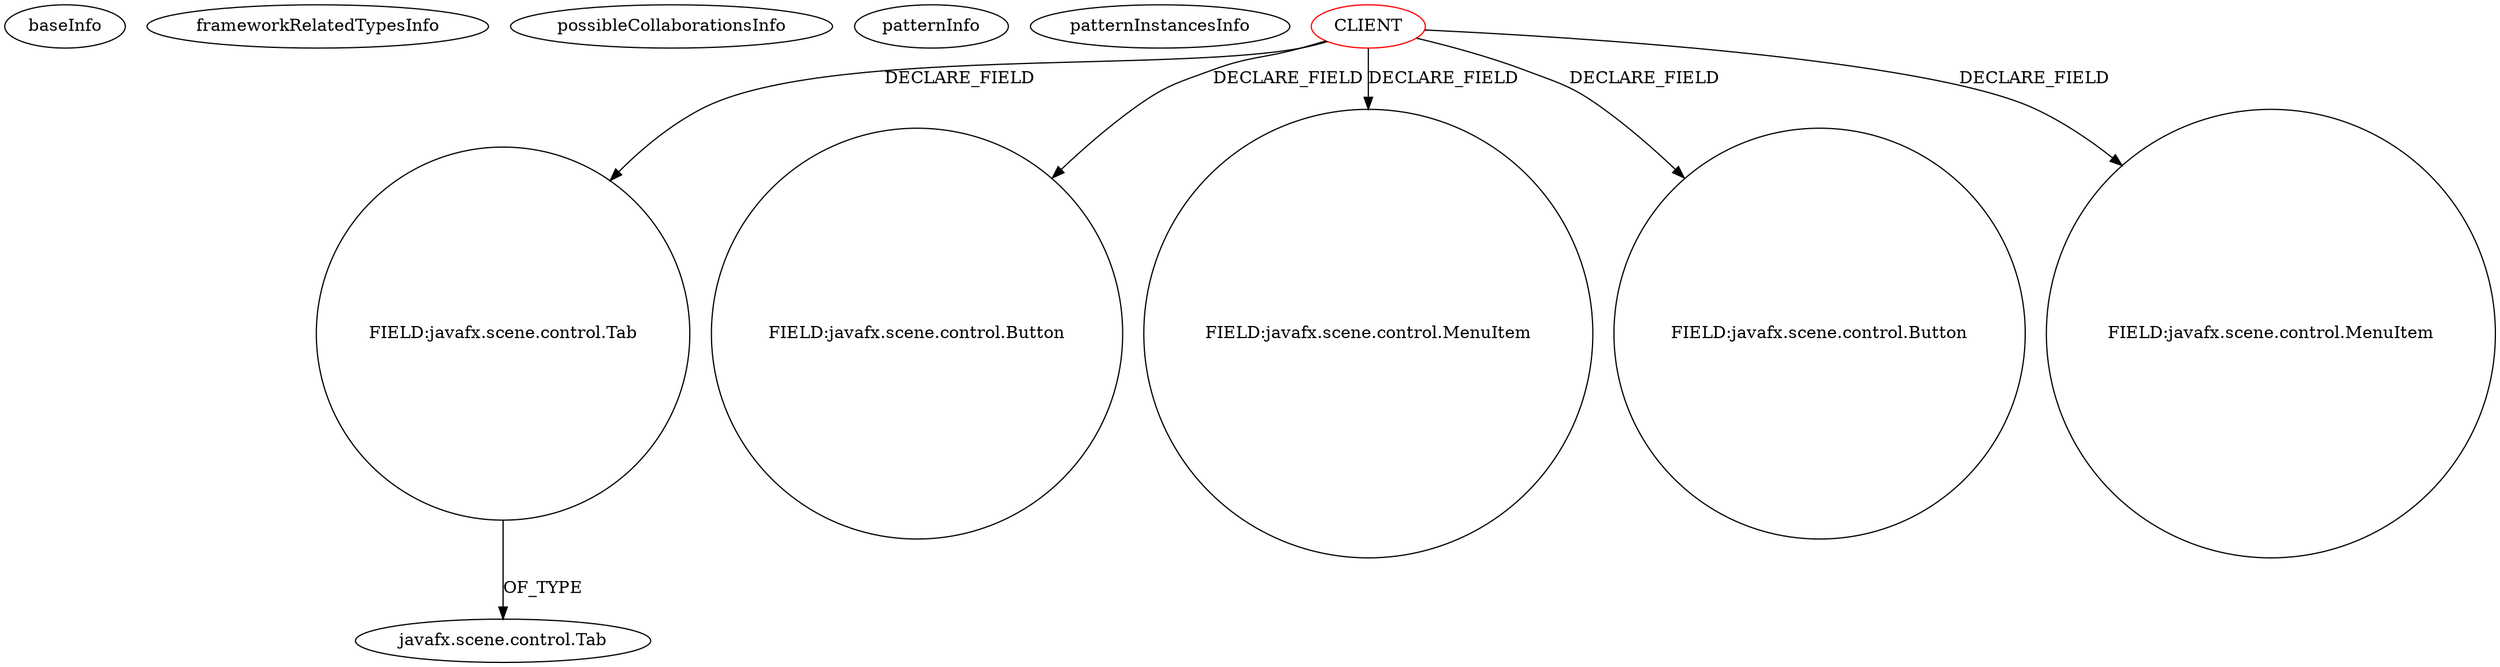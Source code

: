 digraph {
baseInfo[graphId=1438,category="pattern",isAnonymous=false,possibleRelation=false]
frameworkRelatedTypesInfo[]
possibleCollaborationsInfo[]
patternInfo[frequency=2.0,patternRootClient=0]
patternInstancesInfo[0="JustinAarden-C2J-Stamboom~/JustinAarden-C2J-Stamboom/C2J-Stamboom-master/src/stamboom/gui/StamboomFXController.java~StamboomFXController~734",1="JoshuaHanrahan-DVDCollectionApp~/JoshuaHanrahan-DVDCollectionApp/DVDCollectionApp-master/src/dvdcollectionapp/view/DvdcollectionappfxmlController.java~DvdcollectionappfxmlController~728"]
13[label="javafx.scene.control.Tab",vertexType="FRAMEWORK_CLASS_TYPE",isFrameworkType=false]
62[label="FIELD:javafx.scene.control.Tab",vertexType="FIELD_DECLARATION",isFrameworkType=false,shape=circle]
0[label="CLIENT",vertexType="ROOT_CLIENT_CLASS_DECLARATION",isFrameworkType=false,color=red]
50[label="FIELD:javafx.scene.control.Button",vertexType="FIELD_DECLARATION",isFrameworkType=false,shape=circle]
20[label="FIELD:javafx.scene.control.MenuItem",vertexType="FIELD_DECLARATION",isFrameworkType=false,shape=circle]
44[label="FIELD:javafx.scene.control.Button",vertexType="FIELD_DECLARATION",isFrameworkType=false,shape=circle]
52[label="FIELD:javafx.scene.control.MenuItem",vertexType="FIELD_DECLARATION",isFrameworkType=false,shape=circle]
0->52[label="DECLARE_FIELD"]
62->13[label="OF_TYPE"]
0->50[label="DECLARE_FIELD"]
0->62[label="DECLARE_FIELD"]
0->20[label="DECLARE_FIELD"]
0->44[label="DECLARE_FIELD"]
}

